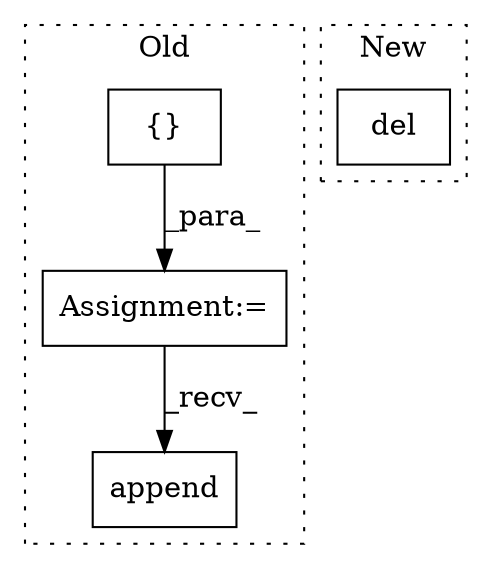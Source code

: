 digraph G {
subgraph cluster0 {
1 [label="append" a="32" s="2690,2709" l="7,1" shape="box"];
3 [label="{}" a="4" s="1308" l="2" shape="box"];
4 [label="Assignment:=" a="7" s="1298" l="1" shape="box"];
label = "Old";
style="dotted";
}
subgraph cluster1 {
2 [label="del" a="32" s="4315,4328" l="4,1" shape="box"];
label = "New";
style="dotted";
}
3 -> 4 [label="_para_"];
4 -> 1 [label="_recv_"];
}